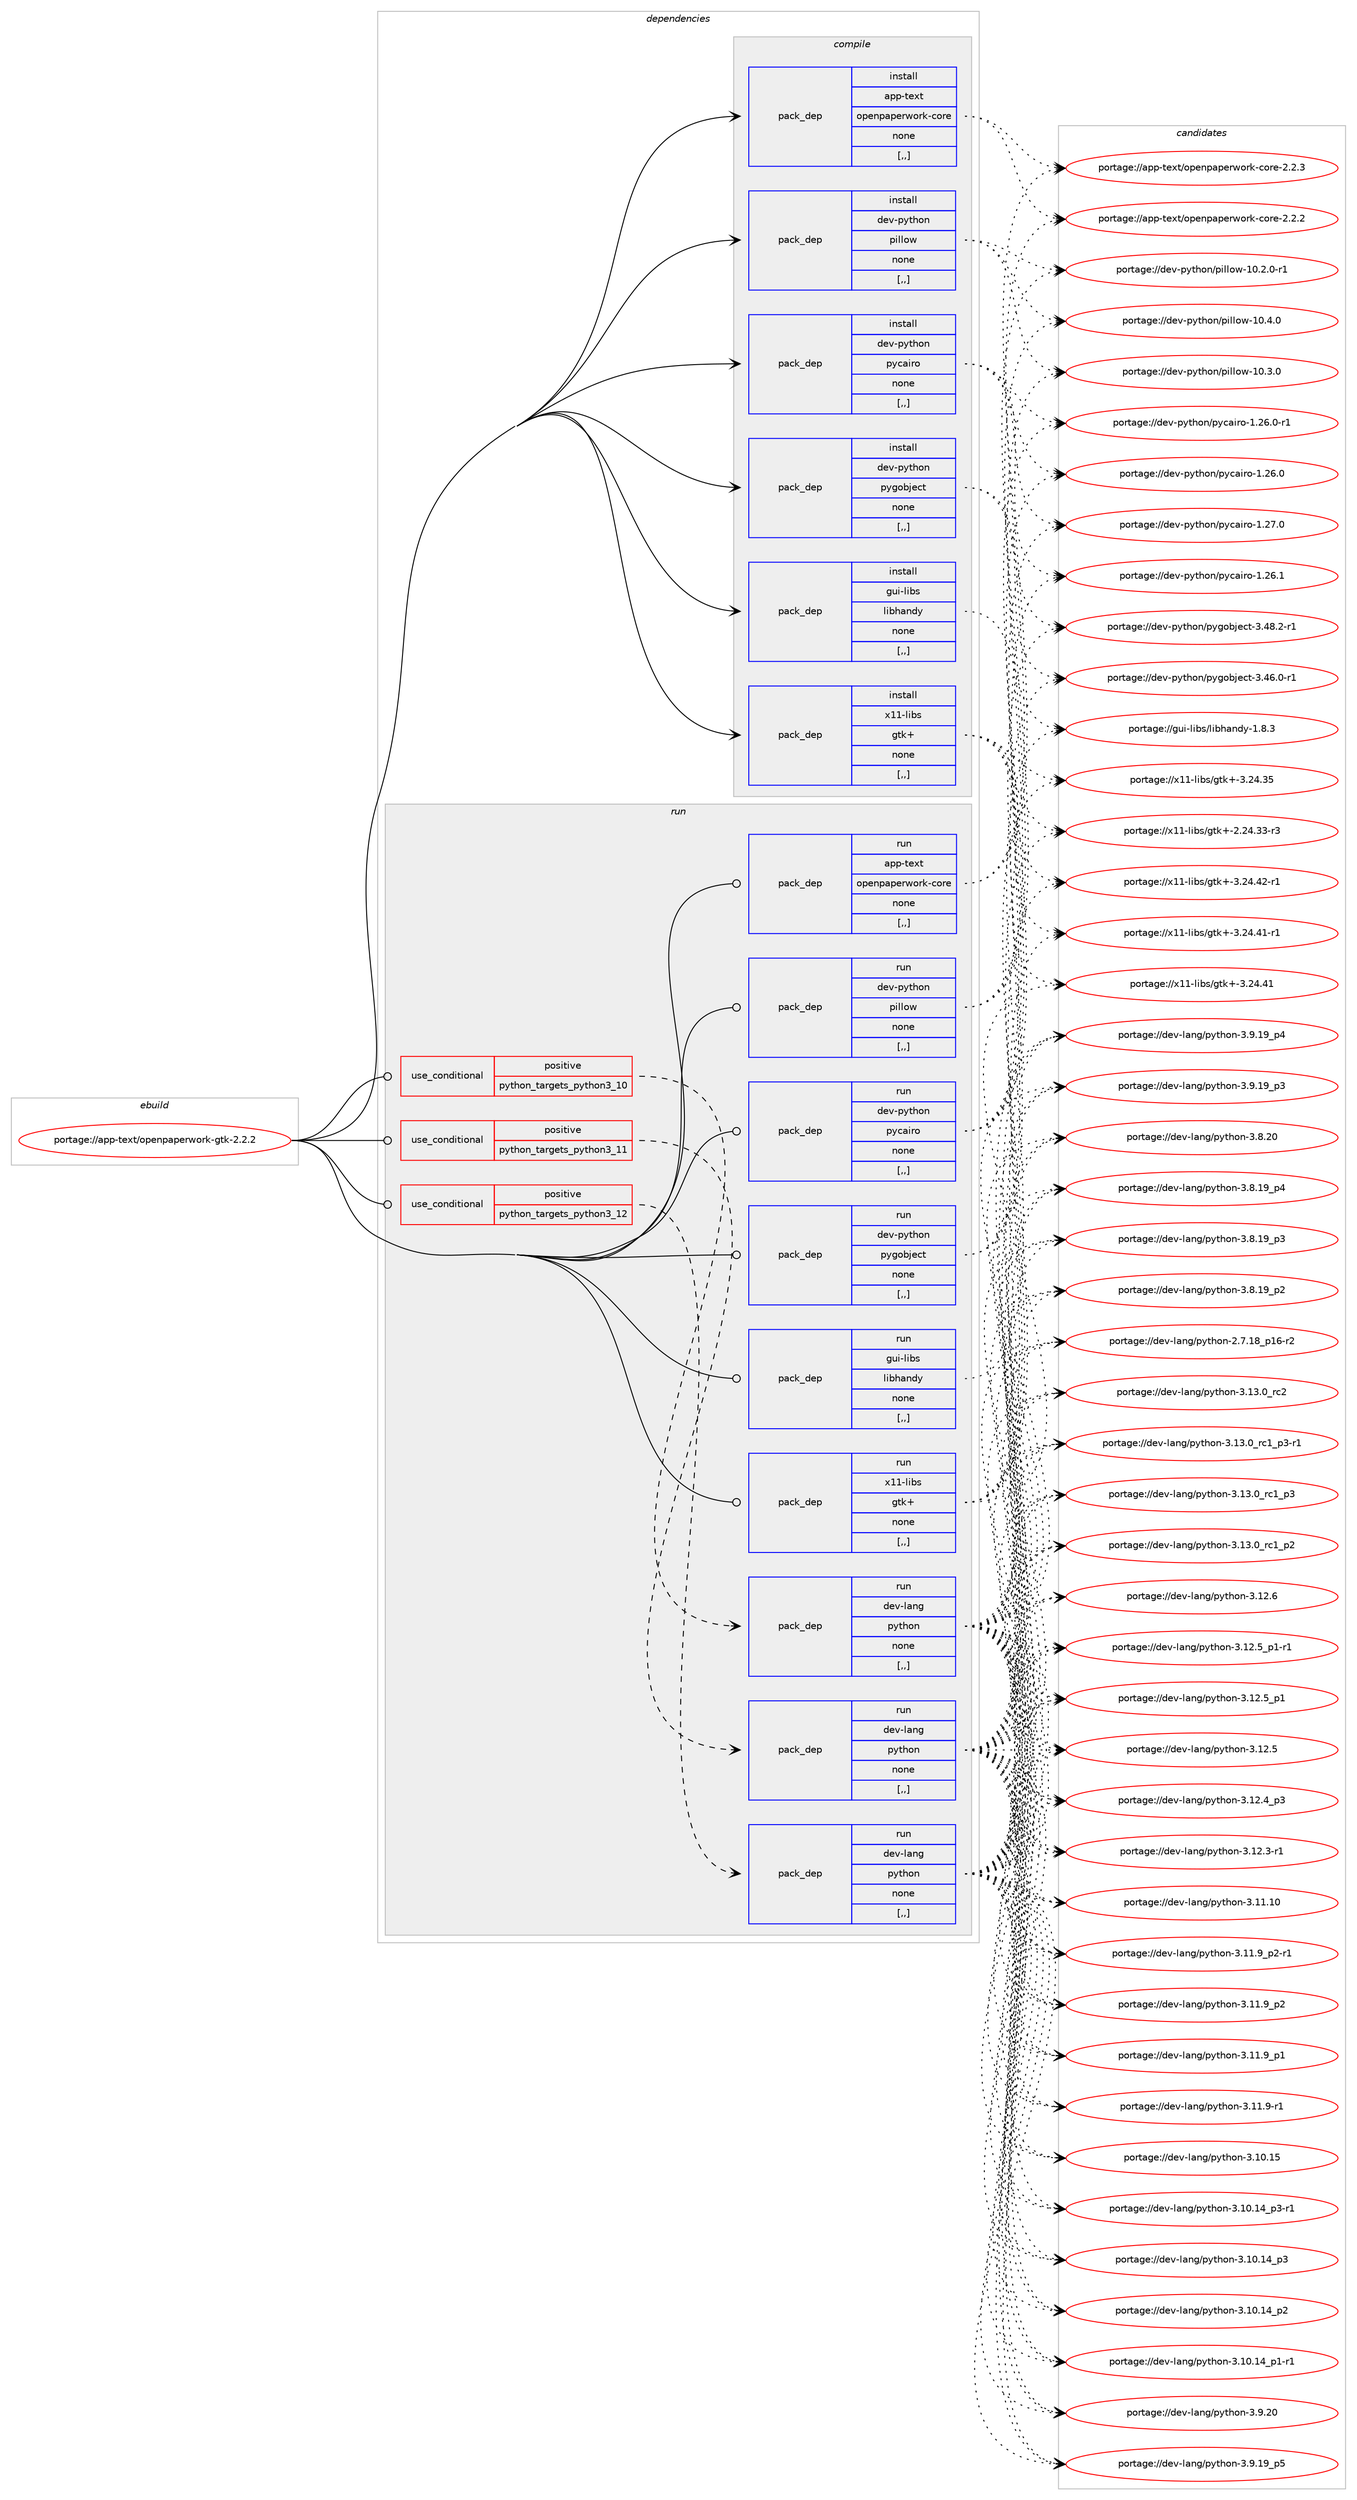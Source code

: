 digraph prolog {

# *************
# Graph options
# *************

newrank=true;
concentrate=true;
compound=true;
graph [rankdir=LR,fontname=Helvetica,fontsize=10,ranksep=1.5];#, ranksep=2.5, nodesep=0.2];
edge  [arrowhead=vee];
node  [fontname=Helvetica,fontsize=10];

# **********
# The ebuild
# **********

subgraph cluster_leftcol {
color=gray;
label=<<i>ebuild</i>>;
id [label="portage://app-text/openpaperwork-gtk-2.2.2", color=red, width=4, href="../app-text/openpaperwork-gtk-2.2.2.svg"];
}

# ****************
# The dependencies
# ****************

subgraph cluster_midcol {
color=gray;
label=<<i>dependencies</i>>;
subgraph cluster_compile {
fillcolor="#eeeeee";
style=filled;
label=<<i>compile</i>>;
subgraph pack401082 {
dependency550392 [label=<<TABLE BORDER="0" CELLBORDER="1" CELLSPACING="0" CELLPADDING="4" WIDTH="220"><TR><TD ROWSPAN="6" CELLPADDING="30">pack_dep</TD></TR><TR><TD WIDTH="110">install</TD></TR><TR><TD>app-text</TD></TR><TR><TD>openpaperwork-core</TD></TR><TR><TD>none</TD></TR><TR><TD>[,,]</TD></TR></TABLE>>, shape=none, color=blue];
}
id:e -> dependency550392:w [weight=20,style="solid",arrowhead="vee"];
subgraph pack401083 {
dependency550393 [label=<<TABLE BORDER="0" CELLBORDER="1" CELLSPACING="0" CELLPADDING="4" WIDTH="220"><TR><TD ROWSPAN="6" CELLPADDING="30">pack_dep</TD></TR><TR><TD WIDTH="110">install</TD></TR><TR><TD>dev-python</TD></TR><TR><TD>pillow</TD></TR><TR><TD>none</TD></TR><TR><TD>[,,]</TD></TR></TABLE>>, shape=none, color=blue];
}
id:e -> dependency550393:w [weight=20,style="solid",arrowhead="vee"];
subgraph pack401084 {
dependency550394 [label=<<TABLE BORDER="0" CELLBORDER="1" CELLSPACING="0" CELLPADDING="4" WIDTH="220"><TR><TD ROWSPAN="6" CELLPADDING="30">pack_dep</TD></TR><TR><TD WIDTH="110">install</TD></TR><TR><TD>dev-python</TD></TR><TR><TD>pycairo</TD></TR><TR><TD>none</TD></TR><TR><TD>[,,]</TD></TR></TABLE>>, shape=none, color=blue];
}
id:e -> dependency550394:w [weight=20,style="solid",arrowhead="vee"];
subgraph pack401085 {
dependency550395 [label=<<TABLE BORDER="0" CELLBORDER="1" CELLSPACING="0" CELLPADDING="4" WIDTH="220"><TR><TD ROWSPAN="6" CELLPADDING="30">pack_dep</TD></TR><TR><TD WIDTH="110">install</TD></TR><TR><TD>dev-python</TD></TR><TR><TD>pygobject</TD></TR><TR><TD>none</TD></TR><TR><TD>[,,]</TD></TR></TABLE>>, shape=none, color=blue];
}
id:e -> dependency550395:w [weight=20,style="solid",arrowhead="vee"];
subgraph pack401086 {
dependency550396 [label=<<TABLE BORDER="0" CELLBORDER="1" CELLSPACING="0" CELLPADDING="4" WIDTH="220"><TR><TD ROWSPAN="6" CELLPADDING="30">pack_dep</TD></TR><TR><TD WIDTH="110">install</TD></TR><TR><TD>gui-libs</TD></TR><TR><TD>libhandy</TD></TR><TR><TD>none</TD></TR><TR><TD>[,,]</TD></TR></TABLE>>, shape=none, color=blue];
}
id:e -> dependency550396:w [weight=20,style="solid",arrowhead="vee"];
subgraph pack401087 {
dependency550397 [label=<<TABLE BORDER="0" CELLBORDER="1" CELLSPACING="0" CELLPADDING="4" WIDTH="220"><TR><TD ROWSPAN="6" CELLPADDING="30">pack_dep</TD></TR><TR><TD WIDTH="110">install</TD></TR><TR><TD>x11-libs</TD></TR><TR><TD>gtk+</TD></TR><TR><TD>none</TD></TR><TR><TD>[,,]</TD></TR></TABLE>>, shape=none, color=blue];
}
id:e -> dependency550397:w [weight=20,style="solid",arrowhead="vee"];
}
subgraph cluster_compileandrun {
fillcolor="#eeeeee";
style=filled;
label=<<i>compile and run</i>>;
}
subgraph cluster_run {
fillcolor="#eeeeee";
style=filled;
label=<<i>run</i>>;
subgraph cond145204 {
dependency550398 [label=<<TABLE BORDER="0" CELLBORDER="1" CELLSPACING="0" CELLPADDING="4"><TR><TD ROWSPAN="3" CELLPADDING="10">use_conditional</TD></TR><TR><TD>positive</TD></TR><TR><TD>python_targets_python3_10</TD></TR></TABLE>>, shape=none, color=red];
subgraph pack401088 {
dependency550399 [label=<<TABLE BORDER="0" CELLBORDER="1" CELLSPACING="0" CELLPADDING="4" WIDTH="220"><TR><TD ROWSPAN="6" CELLPADDING="30">pack_dep</TD></TR><TR><TD WIDTH="110">run</TD></TR><TR><TD>dev-lang</TD></TR><TR><TD>python</TD></TR><TR><TD>none</TD></TR><TR><TD>[,,]</TD></TR></TABLE>>, shape=none, color=blue];
}
dependency550398:e -> dependency550399:w [weight=20,style="dashed",arrowhead="vee"];
}
id:e -> dependency550398:w [weight=20,style="solid",arrowhead="odot"];
subgraph cond145205 {
dependency550400 [label=<<TABLE BORDER="0" CELLBORDER="1" CELLSPACING="0" CELLPADDING="4"><TR><TD ROWSPAN="3" CELLPADDING="10">use_conditional</TD></TR><TR><TD>positive</TD></TR><TR><TD>python_targets_python3_11</TD></TR></TABLE>>, shape=none, color=red];
subgraph pack401089 {
dependency550401 [label=<<TABLE BORDER="0" CELLBORDER="1" CELLSPACING="0" CELLPADDING="4" WIDTH="220"><TR><TD ROWSPAN="6" CELLPADDING="30">pack_dep</TD></TR><TR><TD WIDTH="110">run</TD></TR><TR><TD>dev-lang</TD></TR><TR><TD>python</TD></TR><TR><TD>none</TD></TR><TR><TD>[,,]</TD></TR></TABLE>>, shape=none, color=blue];
}
dependency550400:e -> dependency550401:w [weight=20,style="dashed",arrowhead="vee"];
}
id:e -> dependency550400:w [weight=20,style="solid",arrowhead="odot"];
subgraph cond145206 {
dependency550402 [label=<<TABLE BORDER="0" CELLBORDER="1" CELLSPACING="0" CELLPADDING="4"><TR><TD ROWSPAN="3" CELLPADDING="10">use_conditional</TD></TR><TR><TD>positive</TD></TR><TR><TD>python_targets_python3_12</TD></TR></TABLE>>, shape=none, color=red];
subgraph pack401090 {
dependency550403 [label=<<TABLE BORDER="0" CELLBORDER="1" CELLSPACING="0" CELLPADDING="4" WIDTH="220"><TR><TD ROWSPAN="6" CELLPADDING="30">pack_dep</TD></TR><TR><TD WIDTH="110">run</TD></TR><TR><TD>dev-lang</TD></TR><TR><TD>python</TD></TR><TR><TD>none</TD></TR><TR><TD>[,,]</TD></TR></TABLE>>, shape=none, color=blue];
}
dependency550402:e -> dependency550403:w [weight=20,style="dashed",arrowhead="vee"];
}
id:e -> dependency550402:w [weight=20,style="solid",arrowhead="odot"];
subgraph pack401091 {
dependency550404 [label=<<TABLE BORDER="0" CELLBORDER="1" CELLSPACING="0" CELLPADDING="4" WIDTH="220"><TR><TD ROWSPAN="6" CELLPADDING="30">pack_dep</TD></TR><TR><TD WIDTH="110">run</TD></TR><TR><TD>app-text</TD></TR><TR><TD>openpaperwork-core</TD></TR><TR><TD>none</TD></TR><TR><TD>[,,]</TD></TR></TABLE>>, shape=none, color=blue];
}
id:e -> dependency550404:w [weight=20,style="solid",arrowhead="odot"];
subgraph pack401092 {
dependency550405 [label=<<TABLE BORDER="0" CELLBORDER="1" CELLSPACING="0" CELLPADDING="4" WIDTH="220"><TR><TD ROWSPAN="6" CELLPADDING="30">pack_dep</TD></TR><TR><TD WIDTH="110">run</TD></TR><TR><TD>dev-python</TD></TR><TR><TD>pillow</TD></TR><TR><TD>none</TD></TR><TR><TD>[,,]</TD></TR></TABLE>>, shape=none, color=blue];
}
id:e -> dependency550405:w [weight=20,style="solid",arrowhead="odot"];
subgraph pack401093 {
dependency550406 [label=<<TABLE BORDER="0" CELLBORDER="1" CELLSPACING="0" CELLPADDING="4" WIDTH="220"><TR><TD ROWSPAN="6" CELLPADDING="30">pack_dep</TD></TR><TR><TD WIDTH="110">run</TD></TR><TR><TD>dev-python</TD></TR><TR><TD>pycairo</TD></TR><TR><TD>none</TD></TR><TR><TD>[,,]</TD></TR></TABLE>>, shape=none, color=blue];
}
id:e -> dependency550406:w [weight=20,style="solid",arrowhead="odot"];
subgraph pack401094 {
dependency550407 [label=<<TABLE BORDER="0" CELLBORDER="1" CELLSPACING="0" CELLPADDING="4" WIDTH="220"><TR><TD ROWSPAN="6" CELLPADDING="30">pack_dep</TD></TR><TR><TD WIDTH="110">run</TD></TR><TR><TD>dev-python</TD></TR><TR><TD>pygobject</TD></TR><TR><TD>none</TD></TR><TR><TD>[,,]</TD></TR></TABLE>>, shape=none, color=blue];
}
id:e -> dependency550407:w [weight=20,style="solid",arrowhead="odot"];
subgraph pack401095 {
dependency550408 [label=<<TABLE BORDER="0" CELLBORDER="1" CELLSPACING="0" CELLPADDING="4" WIDTH="220"><TR><TD ROWSPAN="6" CELLPADDING="30">pack_dep</TD></TR><TR><TD WIDTH="110">run</TD></TR><TR><TD>gui-libs</TD></TR><TR><TD>libhandy</TD></TR><TR><TD>none</TD></TR><TR><TD>[,,]</TD></TR></TABLE>>, shape=none, color=blue];
}
id:e -> dependency550408:w [weight=20,style="solid",arrowhead="odot"];
subgraph pack401096 {
dependency550409 [label=<<TABLE BORDER="0" CELLBORDER="1" CELLSPACING="0" CELLPADDING="4" WIDTH="220"><TR><TD ROWSPAN="6" CELLPADDING="30">pack_dep</TD></TR><TR><TD WIDTH="110">run</TD></TR><TR><TD>x11-libs</TD></TR><TR><TD>gtk+</TD></TR><TR><TD>none</TD></TR><TR><TD>[,,]</TD></TR></TABLE>>, shape=none, color=blue];
}
id:e -> dependency550409:w [weight=20,style="solid",arrowhead="odot"];
}
}

# **************
# The candidates
# **************

subgraph cluster_choices {
rank=same;
color=gray;
label=<<i>candidates</i>>;

subgraph choice401082 {
color=black;
nodesep=1;
choice971121124511610112011647111112101110112971121011141191111141074599111114101455046504651 [label="portage://app-text/openpaperwork-core-2.2.3", color=red, width=4,href="../app-text/openpaperwork-core-2.2.3.svg"];
choice971121124511610112011647111112101110112971121011141191111141074599111114101455046504650 [label="portage://app-text/openpaperwork-core-2.2.2", color=red, width=4,href="../app-text/openpaperwork-core-2.2.2.svg"];
dependency550392:e -> choice971121124511610112011647111112101110112971121011141191111141074599111114101455046504651:w [style=dotted,weight="100"];
dependency550392:e -> choice971121124511610112011647111112101110112971121011141191111141074599111114101455046504650:w [style=dotted,weight="100"];
}
subgraph choice401083 {
color=black;
nodesep=1;
choice100101118451121211161041111104711210510810811111945494846524648 [label="portage://dev-python/pillow-10.4.0", color=red, width=4,href="../dev-python/pillow-10.4.0.svg"];
choice100101118451121211161041111104711210510810811111945494846514648 [label="portage://dev-python/pillow-10.3.0", color=red, width=4,href="../dev-python/pillow-10.3.0.svg"];
choice1001011184511212111610411111047112105108108111119454948465046484511449 [label="portage://dev-python/pillow-10.2.0-r1", color=red, width=4,href="../dev-python/pillow-10.2.0-r1.svg"];
dependency550393:e -> choice100101118451121211161041111104711210510810811111945494846524648:w [style=dotted,weight="100"];
dependency550393:e -> choice100101118451121211161041111104711210510810811111945494846514648:w [style=dotted,weight="100"];
dependency550393:e -> choice1001011184511212111610411111047112105108108111119454948465046484511449:w [style=dotted,weight="100"];
}
subgraph choice401084 {
color=black;
nodesep=1;
choice1001011184511212111610411111047112121999710511411145494650554648 [label="portage://dev-python/pycairo-1.27.0", color=red, width=4,href="../dev-python/pycairo-1.27.0.svg"];
choice1001011184511212111610411111047112121999710511411145494650544649 [label="portage://dev-python/pycairo-1.26.1", color=red, width=4,href="../dev-python/pycairo-1.26.1.svg"];
choice10010111845112121116104111110471121219997105114111454946505446484511449 [label="portage://dev-python/pycairo-1.26.0-r1", color=red, width=4,href="../dev-python/pycairo-1.26.0-r1.svg"];
choice1001011184511212111610411111047112121999710511411145494650544648 [label="portage://dev-python/pycairo-1.26.0", color=red, width=4,href="../dev-python/pycairo-1.26.0.svg"];
dependency550394:e -> choice1001011184511212111610411111047112121999710511411145494650554648:w [style=dotted,weight="100"];
dependency550394:e -> choice1001011184511212111610411111047112121999710511411145494650544649:w [style=dotted,weight="100"];
dependency550394:e -> choice10010111845112121116104111110471121219997105114111454946505446484511449:w [style=dotted,weight="100"];
dependency550394:e -> choice1001011184511212111610411111047112121999710511411145494650544648:w [style=dotted,weight="100"];
}
subgraph choice401085 {
color=black;
nodesep=1;
choice10010111845112121116104111110471121211031119810610199116455146525646504511449 [label="portage://dev-python/pygobject-3.48.2-r1", color=red, width=4,href="../dev-python/pygobject-3.48.2-r1.svg"];
choice10010111845112121116104111110471121211031119810610199116455146525446484511449 [label="portage://dev-python/pygobject-3.46.0-r1", color=red, width=4,href="../dev-python/pygobject-3.46.0-r1.svg"];
dependency550395:e -> choice10010111845112121116104111110471121211031119810610199116455146525646504511449:w [style=dotted,weight="100"];
dependency550395:e -> choice10010111845112121116104111110471121211031119810610199116455146525446484511449:w [style=dotted,weight="100"];
}
subgraph choice401086 {
color=black;
nodesep=1;
choice1031171054510810598115471081059810497110100121454946564651 [label="portage://gui-libs/libhandy-1.8.3", color=red, width=4,href="../gui-libs/libhandy-1.8.3.svg"];
dependency550396:e -> choice1031171054510810598115471081059810497110100121454946564651:w [style=dotted,weight="100"];
}
subgraph choice401087 {
color=black;
nodesep=1;
choice12049494510810598115471031161074345514650524652504511449 [label="portage://x11-libs/gtk+-3.24.42-r1", color=red, width=4,href="../x11-libs/gtk+-3.24.42-r1.svg"];
choice12049494510810598115471031161074345514650524652494511449 [label="portage://x11-libs/gtk+-3.24.41-r1", color=red, width=4,href="../x11-libs/gtk+-3.24.41-r1.svg"];
choice1204949451081059811547103116107434551465052465249 [label="portage://x11-libs/gtk+-3.24.41", color=red, width=4,href="../x11-libs/gtk+-3.24.41.svg"];
choice1204949451081059811547103116107434551465052465153 [label="portage://x11-libs/gtk+-3.24.35", color=red, width=4,href="../x11-libs/gtk+-3.24.35.svg"];
choice12049494510810598115471031161074345504650524651514511451 [label="portage://x11-libs/gtk+-2.24.33-r3", color=red, width=4,href="../x11-libs/gtk+-2.24.33-r3.svg"];
dependency550397:e -> choice12049494510810598115471031161074345514650524652504511449:w [style=dotted,weight="100"];
dependency550397:e -> choice12049494510810598115471031161074345514650524652494511449:w [style=dotted,weight="100"];
dependency550397:e -> choice1204949451081059811547103116107434551465052465249:w [style=dotted,weight="100"];
dependency550397:e -> choice1204949451081059811547103116107434551465052465153:w [style=dotted,weight="100"];
dependency550397:e -> choice12049494510810598115471031161074345504650524651514511451:w [style=dotted,weight="100"];
}
subgraph choice401088 {
color=black;
nodesep=1;
choice10010111845108971101034711212111610411111045514649514648951149950 [label="portage://dev-lang/python-3.13.0_rc2", color=red, width=4,href="../dev-lang/python-3.13.0_rc2.svg"];
choice1001011184510897110103471121211161041111104551464951464895114994995112514511449 [label="portage://dev-lang/python-3.13.0_rc1_p3-r1", color=red, width=4,href="../dev-lang/python-3.13.0_rc1_p3-r1.svg"];
choice100101118451089711010347112121116104111110455146495146489511499499511251 [label="portage://dev-lang/python-3.13.0_rc1_p3", color=red, width=4,href="../dev-lang/python-3.13.0_rc1_p3.svg"];
choice100101118451089711010347112121116104111110455146495146489511499499511250 [label="portage://dev-lang/python-3.13.0_rc1_p2", color=red, width=4,href="../dev-lang/python-3.13.0_rc1_p2.svg"];
choice10010111845108971101034711212111610411111045514649504654 [label="portage://dev-lang/python-3.12.6", color=red, width=4,href="../dev-lang/python-3.12.6.svg"];
choice1001011184510897110103471121211161041111104551464950465395112494511449 [label="portage://dev-lang/python-3.12.5_p1-r1", color=red, width=4,href="../dev-lang/python-3.12.5_p1-r1.svg"];
choice100101118451089711010347112121116104111110455146495046539511249 [label="portage://dev-lang/python-3.12.5_p1", color=red, width=4,href="../dev-lang/python-3.12.5_p1.svg"];
choice10010111845108971101034711212111610411111045514649504653 [label="portage://dev-lang/python-3.12.5", color=red, width=4,href="../dev-lang/python-3.12.5.svg"];
choice100101118451089711010347112121116104111110455146495046529511251 [label="portage://dev-lang/python-3.12.4_p3", color=red, width=4,href="../dev-lang/python-3.12.4_p3.svg"];
choice100101118451089711010347112121116104111110455146495046514511449 [label="portage://dev-lang/python-3.12.3-r1", color=red, width=4,href="../dev-lang/python-3.12.3-r1.svg"];
choice1001011184510897110103471121211161041111104551464949464948 [label="portage://dev-lang/python-3.11.10", color=red, width=4,href="../dev-lang/python-3.11.10.svg"];
choice1001011184510897110103471121211161041111104551464949465795112504511449 [label="portage://dev-lang/python-3.11.9_p2-r1", color=red, width=4,href="../dev-lang/python-3.11.9_p2-r1.svg"];
choice100101118451089711010347112121116104111110455146494946579511250 [label="portage://dev-lang/python-3.11.9_p2", color=red, width=4,href="../dev-lang/python-3.11.9_p2.svg"];
choice100101118451089711010347112121116104111110455146494946579511249 [label="portage://dev-lang/python-3.11.9_p1", color=red, width=4,href="../dev-lang/python-3.11.9_p1.svg"];
choice100101118451089711010347112121116104111110455146494946574511449 [label="portage://dev-lang/python-3.11.9-r1", color=red, width=4,href="../dev-lang/python-3.11.9-r1.svg"];
choice1001011184510897110103471121211161041111104551464948464953 [label="portage://dev-lang/python-3.10.15", color=red, width=4,href="../dev-lang/python-3.10.15.svg"];
choice100101118451089711010347112121116104111110455146494846495295112514511449 [label="portage://dev-lang/python-3.10.14_p3-r1", color=red, width=4,href="../dev-lang/python-3.10.14_p3-r1.svg"];
choice10010111845108971101034711212111610411111045514649484649529511251 [label="portage://dev-lang/python-3.10.14_p3", color=red, width=4,href="../dev-lang/python-3.10.14_p3.svg"];
choice10010111845108971101034711212111610411111045514649484649529511250 [label="portage://dev-lang/python-3.10.14_p2", color=red, width=4,href="../dev-lang/python-3.10.14_p2.svg"];
choice100101118451089711010347112121116104111110455146494846495295112494511449 [label="portage://dev-lang/python-3.10.14_p1-r1", color=red, width=4,href="../dev-lang/python-3.10.14_p1-r1.svg"];
choice10010111845108971101034711212111610411111045514657465048 [label="portage://dev-lang/python-3.9.20", color=red, width=4,href="../dev-lang/python-3.9.20.svg"];
choice100101118451089711010347112121116104111110455146574649579511253 [label="portage://dev-lang/python-3.9.19_p5", color=red, width=4,href="../dev-lang/python-3.9.19_p5.svg"];
choice100101118451089711010347112121116104111110455146574649579511252 [label="portage://dev-lang/python-3.9.19_p4", color=red, width=4,href="../dev-lang/python-3.9.19_p4.svg"];
choice100101118451089711010347112121116104111110455146574649579511251 [label="portage://dev-lang/python-3.9.19_p3", color=red, width=4,href="../dev-lang/python-3.9.19_p3.svg"];
choice10010111845108971101034711212111610411111045514656465048 [label="portage://dev-lang/python-3.8.20", color=red, width=4,href="../dev-lang/python-3.8.20.svg"];
choice100101118451089711010347112121116104111110455146564649579511252 [label="portage://dev-lang/python-3.8.19_p4", color=red, width=4,href="../dev-lang/python-3.8.19_p4.svg"];
choice100101118451089711010347112121116104111110455146564649579511251 [label="portage://dev-lang/python-3.8.19_p3", color=red, width=4,href="../dev-lang/python-3.8.19_p3.svg"];
choice100101118451089711010347112121116104111110455146564649579511250 [label="portage://dev-lang/python-3.8.19_p2", color=red, width=4,href="../dev-lang/python-3.8.19_p2.svg"];
choice100101118451089711010347112121116104111110455046554649569511249544511450 [label="portage://dev-lang/python-2.7.18_p16-r2", color=red, width=4,href="../dev-lang/python-2.7.18_p16-r2.svg"];
dependency550399:e -> choice10010111845108971101034711212111610411111045514649514648951149950:w [style=dotted,weight="100"];
dependency550399:e -> choice1001011184510897110103471121211161041111104551464951464895114994995112514511449:w [style=dotted,weight="100"];
dependency550399:e -> choice100101118451089711010347112121116104111110455146495146489511499499511251:w [style=dotted,weight="100"];
dependency550399:e -> choice100101118451089711010347112121116104111110455146495146489511499499511250:w [style=dotted,weight="100"];
dependency550399:e -> choice10010111845108971101034711212111610411111045514649504654:w [style=dotted,weight="100"];
dependency550399:e -> choice1001011184510897110103471121211161041111104551464950465395112494511449:w [style=dotted,weight="100"];
dependency550399:e -> choice100101118451089711010347112121116104111110455146495046539511249:w [style=dotted,weight="100"];
dependency550399:e -> choice10010111845108971101034711212111610411111045514649504653:w [style=dotted,weight="100"];
dependency550399:e -> choice100101118451089711010347112121116104111110455146495046529511251:w [style=dotted,weight="100"];
dependency550399:e -> choice100101118451089711010347112121116104111110455146495046514511449:w [style=dotted,weight="100"];
dependency550399:e -> choice1001011184510897110103471121211161041111104551464949464948:w [style=dotted,weight="100"];
dependency550399:e -> choice1001011184510897110103471121211161041111104551464949465795112504511449:w [style=dotted,weight="100"];
dependency550399:e -> choice100101118451089711010347112121116104111110455146494946579511250:w [style=dotted,weight="100"];
dependency550399:e -> choice100101118451089711010347112121116104111110455146494946579511249:w [style=dotted,weight="100"];
dependency550399:e -> choice100101118451089711010347112121116104111110455146494946574511449:w [style=dotted,weight="100"];
dependency550399:e -> choice1001011184510897110103471121211161041111104551464948464953:w [style=dotted,weight="100"];
dependency550399:e -> choice100101118451089711010347112121116104111110455146494846495295112514511449:w [style=dotted,weight="100"];
dependency550399:e -> choice10010111845108971101034711212111610411111045514649484649529511251:w [style=dotted,weight="100"];
dependency550399:e -> choice10010111845108971101034711212111610411111045514649484649529511250:w [style=dotted,weight="100"];
dependency550399:e -> choice100101118451089711010347112121116104111110455146494846495295112494511449:w [style=dotted,weight="100"];
dependency550399:e -> choice10010111845108971101034711212111610411111045514657465048:w [style=dotted,weight="100"];
dependency550399:e -> choice100101118451089711010347112121116104111110455146574649579511253:w [style=dotted,weight="100"];
dependency550399:e -> choice100101118451089711010347112121116104111110455146574649579511252:w [style=dotted,weight="100"];
dependency550399:e -> choice100101118451089711010347112121116104111110455146574649579511251:w [style=dotted,weight="100"];
dependency550399:e -> choice10010111845108971101034711212111610411111045514656465048:w [style=dotted,weight="100"];
dependency550399:e -> choice100101118451089711010347112121116104111110455146564649579511252:w [style=dotted,weight="100"];
dependency550399:e -> choice100101118451089711010347112121116104111110455146564649579511251:w [style=dotted,weight="100"];
dependency550399:e -> choice100101118451089711010347112121116104111110455146564649579511250:w [style=dotted,weight="100"];
dependency550399:e -> choice100101118451089711010347112121116104111110455046554649569511249544511450:w [style=dotted,weight="100"];
}
subgraph choice401089 {
color=black;
nodesep=1;
choice10010111845108971101034711212111610411111045514649514648951149950 [label="portage://dev-lang/python-3.13.0_rc2", color=red, width=4,href="../dev-lang/python-3.13.0_rc2.svg"];
choice1001011184510897110103471121211161041111104551464951464895114994995112514511449 [label="portage://dev-lang/python-3.13.0_rc1_p3-r1", color=red, width=4,href="../dev-lang/python-3.13.0_rc1_p3-r1.svg"];
choice100101118451089711010347112121116104111110455146495146489511499499511251 [label="portage://dev-lang/python-3.13.0_rc1_p3", color=red, width=4,href="../dev-lang/python-3.13.0_rc1_p3.svg"];
choice100101118451089711010347112121116104111110455146495146489511499499511250 [label="portage://dev-lang/python-3.13.0_rc1_p2", color=red, width=4,href="../dev-lang/python-3.13.0_rc1_p2.svg"];
choice10010111845108971101034711212111610411111045514649504654 [label="portage://dev-lang/python-3.12.6", color=red, width=4,href="../dev-lang/python-3.12.6.svg"];
choice1001011184510897110103471121211161041111104551464950465395112494511449 [label="portage://dev-lang/python-3.12.5_p1-r1", color=red, width=4,href="../dev-lang/python-3.12.5_p1-r1.svg"];
choice100101118451089711010347112121116104111110455146495046539511249 [label="portage://dev-lang/python-3.12.5_p1", color=red, width=4,href="../dev-lang/python-3.12.5_p1.svg"];
choice10010111845108971101034711212111610411111045514649504653 [label="portage://dev-lang/python-3.12.5", color=red, width=4,href="../dev-lang/python-3.12.5.svg"];
choice100101118451089711010347112121116104111110455146495046529511251 [label="portage://dev-lang/python-3.12.4_p3", color=red, width=4,href="../dev-lang/python-3.12.4_p3.svg"];
choice100101118451089711010347112121116104111110455146495046514511449 [label="portage://dev-lang/python-3.12.3-r1", color=red, width=4,href="../dev-lang/python-3.12.3-r1.svg"];
choice1001011184510897110103471121211161041111104551464949464948 [label="portage://dev-lang/python-3.11.10", color=red, width=4,href="../dev-lang/python-3.11.10.svg"];
choice1001011184510897110103471121211161041111104551464949465795112504511449 [label="portage://dev-lang/python-3.11.9_p2-r1", color=red, width=4,href="../dev-lang/python-3.11.9_p2-r1.svg"];
choice100101118451089711010347112121116104111110455146494946579511250 [label="portage://dev-lang/python-3.11.9_p2", color=red, width=4,href="../dev-lang/python-3.11.9_p2.svg"];
choice100101118451089711010347112121116104111110455146494946579511249 [label="portage://dev-lang/python-3.11.9_p1", color=red, width=4,href="../dev-lang/python-3.11.9_p1.svg"];
choice100101118451089711010347112121116104111110455146494946574511449 [label="portage://dev-lang/python-3.11.9-r1", color=red, width=4,href="../dev-lang/python-3.11.9-r1.svg"];
choice1001011184510897110103471121211161041111104551464948464953 [label="portage://dev-lang/python-3.10.15", color=red, width=4,href="../dev-lang/python-3.10.15.svg"];
choice100101118451089711010347112121116104111110455146494846495295112514511449 [label="portage://dev-lang/python-3.10.14_p3-r1", color=red, width=4,href="../dev-lang/python-3.10.14_p3-r1.svg"];
choice10010111845108971101034711212111610411111045514649484649529511251 [label="portage://dev-lang/python-3.10.14_p3", color=red, width=4,href="../dev-lang/python-3.10.14_p3.svg"];
choice10010111845108971101034711212111610411111045514649484649529511250 [label="portage://dev-lang/python-3.10.14_p2", color=red, width=4,href="../dev-lang/python-3.10.14_p2.svg"];
choice100101118451089711010347112121116104111110455146494846495295112494511449 [label="portage://dev-lang/python-3.10.14_p1-r1", color=red, width=4,href="../dev-lang/python-3.10.14_p1-r1.svg"];
choice10010111845108971101034711212111610411111045514657465048 [label="portage://dev-lang/python-3.9.20", color=red, width=4,href="../dev-lang/python-3.9.20.svg"];
choice100101118451089711010347112121116104111110455146574649579511253 [label="portage://dev-lang/python-3.9.19_p5", color=red, width=4,href="../dev-lang/python-3.9.19_p5.svg"];
choice100101118451089711010347112121116104111110455146574649579511252 [label="portage://dev-lang/python-3.9.19_p4", color=red, width=4,href="../dev-lang/python-3.9.19_p4.svg"];
choice100101118451089711010347112121116104111110455146574649579511251 [label="portage://dev-lang/python-3.9.19_p3", color=red, width=4,href="../dev-lang/python-3.9.19_p3.svg"];
choice10010111845108971101034711212111610411111045514656465048 [label="portage://dev-lang/python-3.8.20", color=red, width=4,href="../dev-lang/python-3.8.20.svg"];
choice100101118451089711010347112121116104111110455146564649579511252 [label="portage://dev-lang/python-3.8.19_p4", color=red, width=4,href="../dev-lang/python-3.8.19_p4.svg"];
choice100101118451089711010347112121116104111110455146564649579511251 [label="portage://dev-lang/python-3.8.19_p3", color=red, width=4,href="../dev-lang/python-3.8.19_p3.svg"];
choice100101118451089711010347112121116104111110455146564649579511250 [label="portage://dev-lang/python-3.8.19_p2", color=red, width=4,href="../dev-lang/python-3.8.19_p2.svg"];
choice100101118451089711010347112121116104111110455046554649569511249544511450 [label="portage://dev-lang/python-2.7.18_p16-r2", color=red, width=4,href="../dev-lang/python-2.7.18_p16-r2.svg"];
dependency550401:e -> choice10010111845108971101034711212111610411111045514649514648951149950:w [style=dotted,weight="100"];
dependency550401:e -> choice1001011184510897110103471121211161041111104551464951464895114994995112514511449:w [style=dotted,weight="100"];
dependency550401:e -> choice100101118451089711010347112121116104111110455146495146489511499499511251:w [style=dotted,weight="100"];
dependency550401:e -> choice100101118451089711010347112121116104111110455146495146489511499499511250:w [style=dotted,weight="100"];
dependency550401:e -> choice10010111845108971101034711212111610411111045514649504654:w [style=dotted,weight="100"];
dependency550401:e -> choice1001011184510897110103471121211161041111104551464950465395112494511449:w [style=dotted,weight="100"];
dependency550401:e -> choice100101118451089711010347112121116104111110455146495046539511249:w [style=dotted,weight="100"];
dependency550401:e -> choice10010111845108971101034711212111610411111045514649504653:w [style=dotted,weight="100"];
dependency550401:e -> choice100101118451089711010347112121116104111110455146495046529511251:w [style=dotted,weight="100"];
dependency550401:e -> choice100101118451089711010347112121116104111110455146495046514511449:w [style=dotted,weight="100"];
dependency550401:e -> choice1001011184510897110103471121211161041111104551464949464948:w [style=dotted,weight="100"];
dependency550401:e -> choice1001011184510897110103471121211161041111104551464949465795112504511449:w [style=dotted,weight="100"];
dependency550401:e -> choice100101118451089711010347112121116104111110455146494946579511250:w [style=dotted,weight="100"];
dependency550401:e -> choice100101118451089711010347112121116104111110455146494946579511249:w [style=dotted,weight="100"];
dependency550401:e -> choice100101118451089711010347112121116104111110455146494946574511449:w [style=dotted,weight="100"];
dependency550401:e -> choice1001011184510897110103471121211161041111104551464948464953:w [style=dotted,weight="100"];
dependency550401:e -> choice100101118451089711010347112121116104111110455146494846495295112514511449:w [style=dotted,weight="100"];
dependency550401:e -> choice10010111845108971101034711212111610411111045514649484649529511251:w [style=dotted,weight="100"];
dependency550401:e -> choice10010111845108971101034711212111610411111045514649484649529511250:w [style=dotted,weight="100"];
dependency550401:e -> choice100101118451089711010347112121116104111110455146494846495295112494511449:w [style=dotted,weight="100"];
dependency550401:e -> choice10010111845108971101034711212111610411111045514657465048:w [style=dotted,weight="100"];
dependency550401:e -> choice100101118451089711010347112121116104111110455146574649579511253:w [style=dotted,weight="100"];
dependency550401:e -> choice100101118451089711010347112121116104111110455146574649579511252:w [style=dotted,weight="100"];
dependency550401:e -> choice100101118451089711010347112121116104111110455146574649579511251:w [style=dotted,weight="100"];
dependency550401:e -> choice10010111845108971101034711212111610411111045514656465048:w [style=dotted,weight="100"];
dependency550401:e -> choice100101118451089711010347112121116104111110455146564649579511252:w [style=dotted,weight="100"];
dependency550401:e -> choice100101118451089711010347112121116104111110455146564649579511251:w [style=dotted,weight="100"];
dependency550401:e -> choice100101118451089711010347112121116104111110455146564649579511250:w [style=dotted,weight="100"];
dependency550401:e -> choice100101118451089711010347112121116104111110455046554649569511249544511450:w [style=dotted,weight="100"];
}
subgraph choice401090 {
color=black;
nodesep=1;
choice10010111845108971101034711212111610411111045514649514648951149950 [label="portage://dev-lang/python-3.13.0_rc2", color=red, width=4,href="../dev-lang/python-3.13.0_rc2.svg"];
choice1001011184510897110103471121211161041111104551464951464895114994995112514511449 [label="portage://dev-lang/python-3.13.0_rc1_p3-r1", color=red, width=4,href="../dev-lang/python-3.13.0_rc1_p3-r1.svg"];
choice100101118451089711010347112121116104111110455146495146489511499499511251 [label="portage://dev-lang/python-3.13.0_rc1_p3", color=red, width=4,href="../dev-lang/python-3.13.0_rc1_p3.svg"];
choice100101118451089711010347112121116104111110455146495146489511499499511250 [label="portage://dev-lang/python-3.13.0_rc1_p2", color=red, width=4,href="../dev-lang/python-3.13.0_rc1_p2.svg"];
choice10010111845108971101034711212111610411111045514649504654 [label="portage://dev-lang/python-3.12.6", color=red, width=4,href="../dev-lang/python-3.12.6.svg"];
choice1001011184510897110103471121211161041111104551464950465395112494511449 [label="portage://dev-lang/python-3.12.5_p1-r1", color=red, width=4,href="../dev-lang/python-3.12.5_p1-r1.svg"];
choice100101118451089711010347112121116104111110455146495046539511249 [label="portage://dev-lang/python-3.12.5_p1", color=red, width=4,href="../dev-lang/python-3.12.5_p1.svg"];
choice10010111845108971101034711212111610411111045514649504653 [label="portage://dev-lang/python-3.12.5", color=red, width=4,href="../dev-lang/python-3.12.5.svg"];
choice100101118451089711010347112121116104111110455146495046529511251 [label="portage://dev-lang/python-3.12.4_p3", color=red, width=4,href="../dev-lang/python-3.12.4_p3.svg"];
choice100101118451089711010347112121116104111110455146495046514511449 [label="portage://dev-lang/python-3.12.3-r1", color=red, width=4,href="../dev-lang/python-3.12.3-r1.svg"];
choice1001011184510897110103471121211161041111104551464949464948 [label="portage://dev-lang/python-3.11.10", color=red, width=4,href="../dev-lang/python-3.11.10.svg"];
choice1001011184510897110103471121211161041111104551464949465795112504511449 [label="portage://dev-lang/python-3.11.9_p2-r1", color=red, width=4,href="../dev-lang/python-3.11.9_p2-r1.svg"];
choice100101118451089711010347112121116104111110455146494946579511250 [label="portage://dev-lang/python-3.11.9_p2", color=red, width=4,href="../dev-lang/python-3.11.9_p2.svg"];
choice100101118451089711010347112121116104111110455146494946579511249 [label="portage://dev-lang/python-3.11.9_p1", color=red, width=4,href="../dev-lang/python-3.11.9_p1.svg"];
choice100101118451089711010347112121116104111110455146494946574511449 [label="portage://dev-lang/python-3.11.9-r1", color=red, width=4,href="../dev-lang/python-3.11.9-r1.svg"];
choice1001011184510897110103471121211161041111104551464948464953 [label="portage://dev-lang/python-3.10.15", color=red, width=4,href="../dev-lang/python-3.10.15.svg"];
choice100101118451089711010347112121116104111110455146494846495295112514511449 [label="portage://dev-lang/python-3.10.14_p3-r1", color=red, width=4,href="../dev-lang/python-3.10.14_p3-r1.svg"];
choice10010111845108971101034711212111610411111045514649484649529511251 [label="portage://dev-lang/python-3.10.14_p3", color=red, width=4,href="../dev-lang/python-3.10.14_p3.svg"];
choice10010111845108971101034711212111610411111045514649484649529511250 [label="portage://dev-lang/python-3.10.14_p2", color=red, width=4,href="../dev-lang/python-3.10.14_p2.svg"];
choice100101118451089711010347112121116104111110455146494846495295112494511449 [label="portage://dev-lang/python-3.10.14_p1-r1", color=red, width=4,href="../dev-lang/python-3.10.14_p1-r1.svg"];
choice10010111845108971101034711212111610411111045514657465048 [label="portage://dev-lang/python-3.9.20", color=red, width=4,href="../dev-lang/python-3.9.20.svg"];
choice100101118451089711010347112121116104111110455146574649579511253 [label="portage://dev-lang/python-3.9.19_p5", color=red, width=4,href="../dev-lang/python-3.9.19_p5.svg"];
choice100101118451089711010347112121116104111110455146574649579511252 [label="portage://dev-lang/python-3.9.19_p4", color=red, width=4,href="../dev-lang/python-3.9.19_p4.svg"];
choice100101118451089711010347112121116104111110455146574649579511251 [label="portage://dev-lang/python-3.9.19_p3", color=red, width=4,href="../dev-lang/python-3.9.19_p3.svg"];
choice10010111845108971101034711212111610411111045514656465048 [label="portage://dev-lang/python-3.8.20", color=red, width=4,href="../dev-lang/python-3.8.20.svg"];
choice100101118451089711010347112121116104111110455146564649579511252 [label="portage://dev-lang/python-3.8.19_p4", color=red, width=4,href="../dev-lang/python-3.8.19_p4.svg"];
choice100101118451089711010347112121116104111110455146564649579511251 [label="portage://dev-lang/python-3.8.19_p3", color=red, width=4,href="../dev-lang/python-3.8.19_p3.svg"];
choice100101118451089711010347112121116104111110455146564649579511250 [label="portage://dev-lang/python-3.8.19_p2", color=red, width=4,href="../dev-lang/python-3.8.19_p2.svg"];
choice100101118451089711010347112121116104111110455046554649569511249544511450 [label="portage://dev-lang/python-2.7.18_p16-r2", color=red, width=4,href="../dev-lang/python-2.7.18_p16-r2.svg"];
dependency550403:e -> choice10010111845108971101034711212111610411111045514649514648951149950:w [style=dotted,weight="100"];
dependency550403:e -> choice1001011184510897110103471121211161041111104551464951464895114994995112514511449:w [style=dotted,weight="100"];
dependency550403:e -> choice100101118451089711010347112121116104111110455146495146489511499499511251:w [style=dotted,weight="100"];
dependency550403:e -> choice100101118451089711010347112121116104111110455146495146489511499499511250:w [style=dotted,weight="100"];
dependency550403:e -> choice10010111845108971101034711212111610411111045514649504654:w [style=dotted,weight="100"];
dependency550403:e -> choice1001011184510897110103471121211161041111104551464950465395112494511449:w [style=dotted,weight="100"];
dependency550403:e -> choice100101118451089711010347112121116104111110455146495046539511249:w [style=dotted,weight="100"];
dependency550403:e -> choice10010111845108971101034711212111610411111045514649504653:w [style=dotted,weight="100"];
dependency550403:e -> choice100101118451089711010347112121116104111110455146495046529511251:w [style=dotted,weight="100"];
dependency550403:e -> choice100101118451089711010347112121116104111110455146495046514511449:w [style=dotted,weight="100"];
dependency550403:e -> choice1001011184510897110103471121211161041111104551464949464948:w [style=dotted,weight="100"];
dependency550403:e -> choice1001011184510897110103471121211161041111104551464949465795112504511449:w [style=dotted,weight="100"];
dependency550403:e -> choice100101118451089711010347112121116104111110455146494946579511250:w [style=dotted,weight="100"];
dependency550403:e -> choice100101118451089711010347112121116104111110455146494946579511249:w [style=dotted,weight="100"];
dependency550403:e -> choice100101118451089711010347112121116104111110455146494946574511449:w [style=dotted,weight="100"];
dependency550403:e -> choice1001011184510897110103471121211161041111104551464948464953:w [style=dotted,weight="100"];
dependency550403:e -> choice100101118451089711010347112121116104111110455146494846495295112514511449:w [style=dotted,weight="100"];
dependency550403:e -> choice10010111845108971101034711212111610411111045514649484649529511251:w [style=dotted,weight="100"];
dependency550403:e -> choice10010111845108971101034711212111610411111045514649484649529511250:w [style=dotted,weight="100"];
dependency550403:e -> choice100101118451089711010347112121116104111110455146494846495295112494511449:w [style=dotted,weight="100"];
dependency550403:e -> choice10010111845108971101034711212111610411111045514657465048:w [style=dotted,weight="100"];
dependency550403:e -> choice100101118451089711010347112121116104111110455146574649579511253:w [style=dotted,weight="100"];
dependency550403:e -> choice100101118451089711010347112121116104111110455146574649579511252:w [style=dotted,weight="100"];
dependency550403:e -> choice100101118451089711010347112121116104111110455146574649579511251:w [style=dotted,weight="100"];
dependency550403:e -> choice10010111845108971101034711212111610411111045514656465048:w [style=dotted,weight="100"];
dependency550403:e -> choice100101118451089711010347112121116104111110455146564649579511252:w [style=dotted,weight="100"];
dependency550403:e -> choice100101118451089711010347112121116104111110455146564649579511251:w [style=dotted,weight="100"];
dependency550403:e -> choice100101118451089711010347112121116104111110455146564649579511250:w [style=dotted,weight="100"];
dependency550403:e -> choice100101118451089711010347112121116104111110455046554649569511249544511450:w [style=dotted,weight="100"];
}
subgraph choice401091 {
color=black;
nodesep=1;
choice971121124511610112011647111112101110112971121011141191111141074599111114101455046504651 [label="portage://app-text/openpaperwork-core-2.2.3", color=red, width=4,href="../app-text/openpaperwork-core-2.2.3.svg"];
choice971121124511610112011647111112101110112971121011141191111141074599111114101455046504650 [label="portage://app-text/openpaperwork-core-2.2.2", color=red, width=4,href="../app-text/openpaperwork-core-2.2.2.svg"];
dependency550404:e -> choice971121124511610112011647111112101110112971121011141191111141074599111114101455046504651:w [style=dotted,weight="100"];
dependency550404:e -> choice971121124511610112011647111112101110112971121011141191111141074599111114101455046504650:w [style=dotted,weight="100"];
}
subgraph choice401092 {
color=black;
nodesep=1;
choice100101118451121211161041111104711210510810811111945494846524648 [label="portage://dev-python/pillow-10.4.0", color=red, width=4,href="../dev-python/pillow-10.4.0.svg"];
choice100101118451121211161041111104711210510810811111945494846514648 [label="portage://dev-python/pillow-10.3.0", color=red, width=4,href="../dev-python/pillow-10.3.0.svg"];
choice1001011184511212111610411111047112105108108111119454948465046484511449 [label="portage://dev-python/pillow-10.2.0-r1", color=red, width=4,href="../dev-python/pillow-10.2.0-r1.svg"];
dependency550405:e -> choice100101118451121211161041111104711210510810811111945494846524648:w [style=dotted,weight="100"];
dependency550405:e -> choice100101118451121211161041111104711210510810811111945494846514648:w [style=dotted,weight="100"];
dependency550405:e -> choice1001011184511212111610411111047112105108108111119454948465046484511449:w [style=dotted,weight="100"];
}
subgraph choice401093 {
color=black;
nodesep=1;
choice1001011184511212111610411111047112121999710511411145494650554648 [label="portage://dev-python/pycairo-1.27.0", color=red, width=4,href="../dev-python/pycairo-1.27.0.svg"];
choice1001011184511212111610411111047112121999710511411145494650544649 [label="portage://dev-python/pycairo-1.26.1", color=red, width=4,href="../dev-python/pycairo-1.26.1.svg"];
choice10010111845112121116104111110471121219997105114111454946505446484511449 [label="portage://dev-python/pycairo-1.26.0-r1", color=red, width=4,href="../dev-python/pycairo-1.26.0-r1.svg"];
choice1001011184511212111610411111047112121999710511411145494650544648 [label="portage://dev-python/pycairo-1.26.0", color=red, width=4,href="../dev-python/pycairo-1.26.0.svg"];
dependency550406:e -> choice1001011184511212111610411111047112121999710511411145494650554648:w [style=dotted,weight="100"];
dependency550406:e -> choice1001011184511212111610411111047112121999710511411145494650544649:w [style=dotted,weight="100"];
dependency550406:e -> choice10010111845112121116104111110471121219997105114111454946505446484511449:w [style=dotted,weight="100"];
dependency550406:e -> choice1001011184511212111610411111047112121999710511411145494650544648:w [style=dotted,weight="100"];
}
subgraph choice401094 {
color=black;
nodesep=1;
choice10010111845112121116104111110471121211031119810610199116455146525646504511449 [label="portage://dev-python/pygobject-3.48.2-r1", color=red, width=4,href="../dev-python/pygobject-3.48.2-r1.svg"];
choice10010111845112121116104111110471121211031119810610199116455146525446484511449 [label="portage://dev-python/pygobject-3.46.0-r1", color=red, width=4,href="../dev-python/pygobject-3.46.0-r1.svg"];
dependency550407:e -> choice10010111845112121116104111110471121211031119810610199116455146525646504511449:w [style=dotted,weight="100"];
dependency550407:e -> choice10010111845112121116104111110471121211031119810610199116455146525446484511449:w [style=dotted,weight="100"];
}
subgraph choice401095 {
color=black;
nodesep=1;
choice1031171054510810598115471081059810497110100121454946564651 [label="portage://gui-libs/libhandy-1.8.3", color=red, width=4,href="../gui-libs/libhandy-1.8.3.svg"];
dependency550408:e -> choice1031171054510810598115471081059810497110100121454946564651:w [style=dotted,weight="100"];
}
subgraph choice401096 {
color=black;
nodesep=1;
choice12049494510810598115471031161074345514650524652504511449 [label="portage://x11-libs/gtk+-3.24.42-r1", color=red, width=4,href="../x11-libs/gtk+-3.24.42-r1.svg"];
choice12049494510810598115471031161074345514650524652494511449 [label="portage://x11-libs/gtk+-3.24.41-r1", color=red, width=4,href="../x11-libs/gtk+-3.24.41-r1.svg"];
choice1204949451081059811547103116107434551465052465249 [label="portage://x11-libs/gtk+-3.24.41", color=red, width=4,href="../x11-libs/gtk+-3.24.41.svg"];
choice1204949451081059811547103116107434551465052465153 [label="portage://x11-libs/gtk+-3.24.35", color=red, width=4,href="../x11-libs/gtk+-3.24.35.svg"];
choice12049494510810598115471031161074345504650524651514511451 [label="portage://x11-libs/gtk+-2.24.33-r3", color=red, width=4,href="../x11-libs/gtk+-2.24.33-r3.svg"];
dependency550409:e -> choice12049494510810598115471031161074345514650524652504511449:w [style=dotted,weight="100"];
dependency550409:e -> choice12049494510810598115471031161074345514650524652494511449:w [style=dotted,weight="100"];
dependency550409:e -> choice1204949451081059811547103116107434551465052465249:w [style=dotted,weight="100"];
dependency550409:e -> choice1204949451081059811547103116107434551465052465153:w [style=dotted,weight="100"];
dependency550409:e -> choice12049494510810598115471031161074345504650524651514511451:w [style=dotted,weight="100"];
}
}

}
